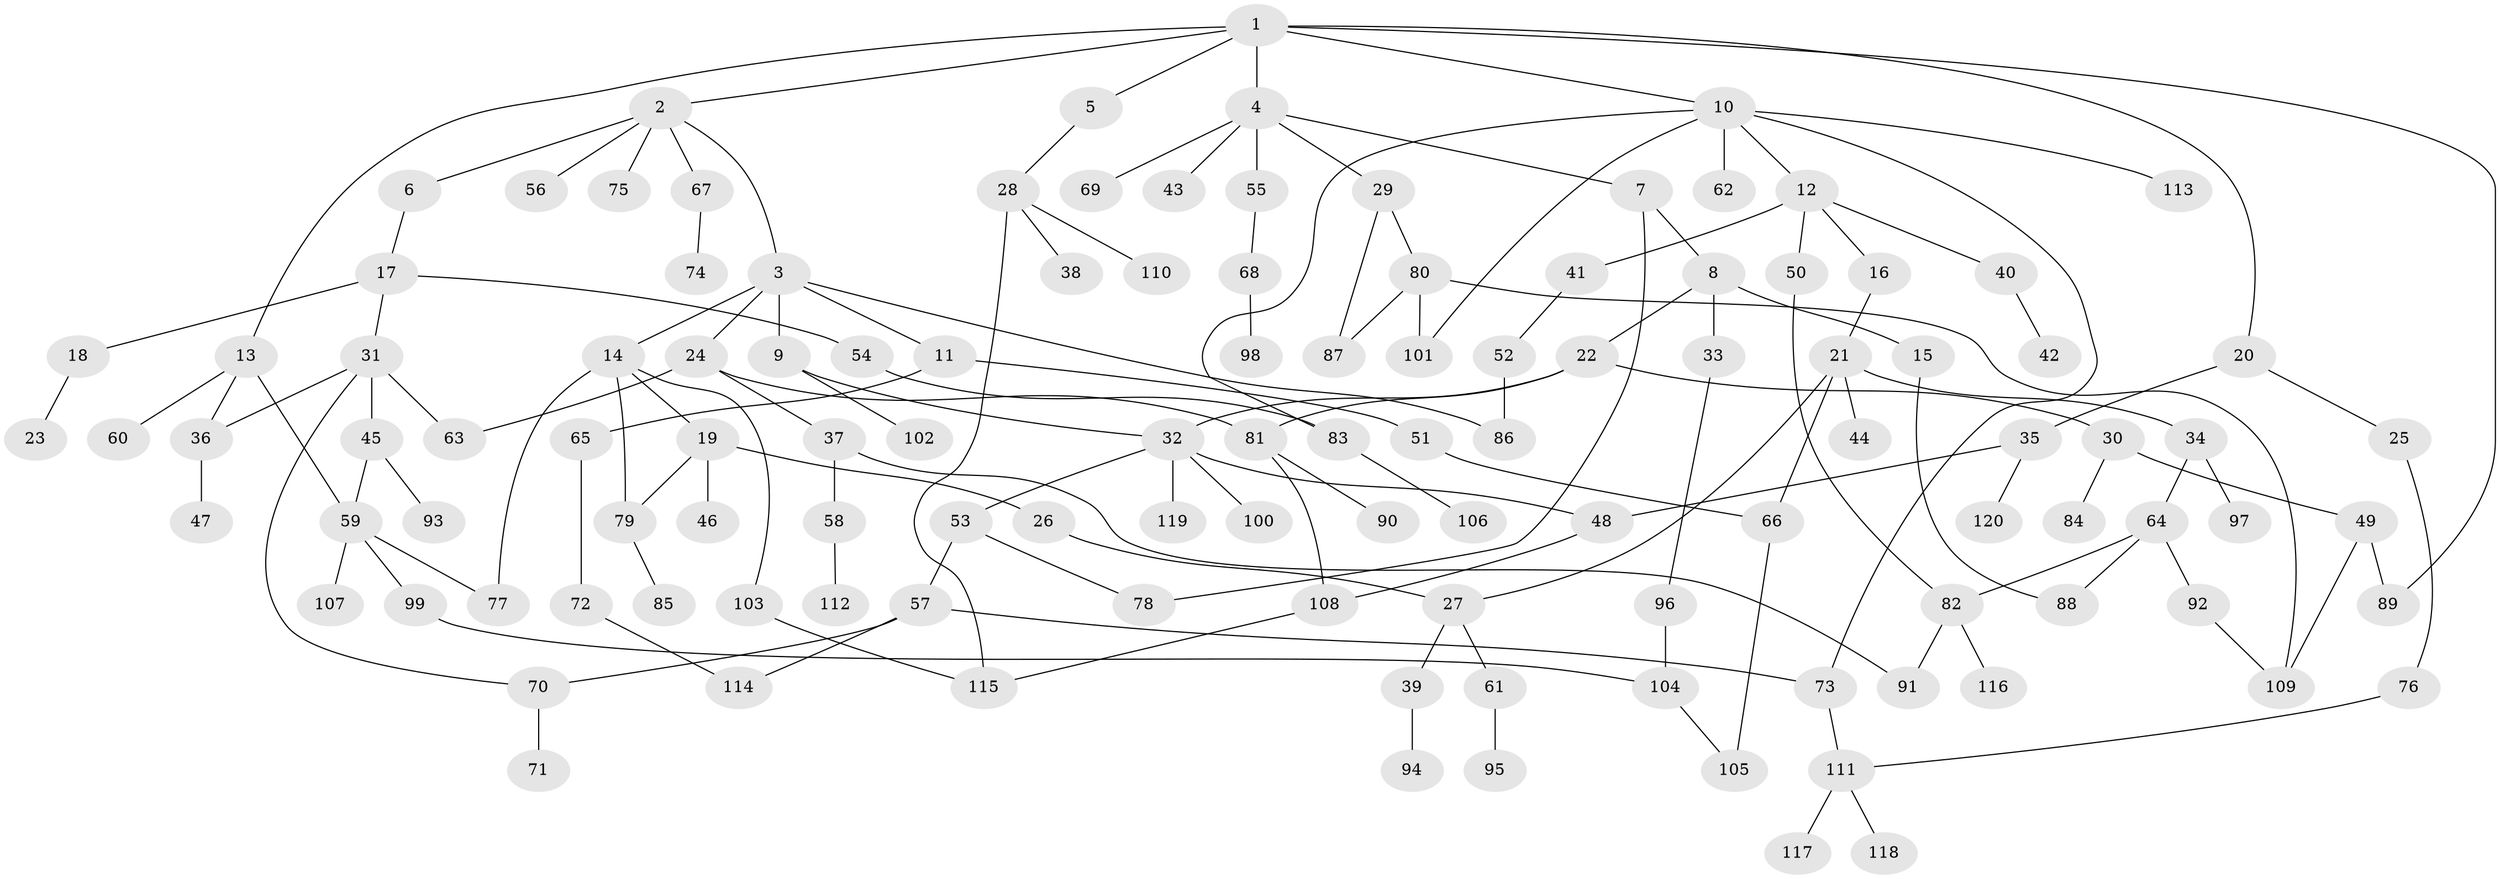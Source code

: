 // Generated by graph-tools (version 1.1) at 2025/42/03/09/25 04:42:19]
// undirected, 120 vertices, 149 edges
graph export_dot {
graph [start="1"]
  node [color=gray90,style=filled];
  1;
  2;
  3;
  4;
  5;
  6;
  7;
  8;
  9;
  10;
  11;
  12;
  13;
  14;
  15;
  16;
  17;
  18;
  19;
  20;
  21;
  22;
  23;
  24;
  25;
  26;
  27;
  28;
  29;
  30;
  31;
  32;
  33;
  34;
  35;
  36;
  37;
  38;
  39;
  40;
  41;
  42;
  43;
  44;
  45;
  46;
  47;
  48;
  49;
  50;
  51;
  52;
  53;
  54;
  55;
  56;
  57;
  58;
  59;
  60;
  61;
  62;
  63;
  64;
  65;
  66;
  67;
  68;
  69;
  70;
  71;
  72;
  73;
  74;
  75;
  76;
  77;
  78;
  79;
  80;
  81;
  82;
  83;
  84;
  85;
  86;
  87;
  88;
  89;
  90;
  91;
  92;
  93;
  94;
  95;
  96;
  97;
  98;
  99;
  100;
  101;
  102;
  103;
  104;
  105;
  106;
  107;
  108;
  109;
  110;
  111;
  112;
  113;
  114;
  115;
  116;
  117;
  118;
  119;
  120;
  1 -- 2;
  1 -- 4;
  1 -- 5;
  1 -- 10;
  1 -- 13;
  1 -- 20;
  1 -- 89;
  2 -- 3;
  2 -- 6;
  2 -- 56;
  2 -- 67;
  2 -- 75;
  3 -- 9;
  3 -- 11;
  3 -- 14;
  3 -- 24;
  3 -- 86;
  4 -- 7;
  4 -- 29;
  4 -- 43;
  4 -- 55;
  4 -- 69;
  5 -- 28;
  6 -- 17;
  7 -- 8;
  7 -- 78;
  8 -- 15;
  8 -- 22;
  8 -- 33;
  9 -- 102;
  9 -- 32;
  10 -- 12;
  10 -- 62;
  10 -- 73;
  10 -- 83;
  10 -- 113;
  10 -- 101;
  11 -- 51;
  11 -- 65;
  12 -- 16;
  12 -- 40;
  12 -- 41;
  12 -- 50;
  13 -- 36;
  13 -- 60;
  13 -- 59;
  14 -- 19;
  14 -- 77;
  14 -- 103;
  14 -- 79;
  15 -- 88;
  16 -- 21;
  17 -- 18;
  17 -- 31;
  17 -- 54;
  18 -- 23;
  19 -- 26;
  19 -- 46;
  19 -- 79;
  20 -- 25;
  20 -- 35;
  21 -- 27;
  21 -- 34;
  21 -- 44;
  21 -- 66;
  22 -- 30;
  22 -- 32;
  22 -- 81;
  24 -- 37;
  24 -- 81;
  24 -- 63;
  25 -- 76;
  26 -- 27;
  27 -- 39;
  27 -- 61;
  28 -- 38;
  28 -- 110;
  28 -- 115;
  29 -- 80;
  29 -- 87;
  30 -- 49;
  30 -- 84;
  31 -- 45;
  31 -- 63;
  31 -- 70;
  31 -- 36;
  32 -- 53;
  32 -- 100;
  32 -- 119;
  32 -- 48;
  33 -- 96;
  34 -- 64;
  34 -- 97;
  35 -- 48;
  35 -- 120;
  36 -- 47;
  37 -- 58;
  37 -- 91;
  39 -- 94;
  40 -- 42;
  41 -- 52;
  45 -- 59;
  45 -- 93;
  48 -- 108;
  49 -- 89;
  49 -- 109;
  50 -- 82;
  51 -- 66;
  52 -- 86;
  53 -- 57;
  53 -- 78;
  54 -- 83;
  55 -- 68;
  57 -- 70;
  57 -- 114;
  57 -- 73;
  58 -- 112;
  59 -- 99;
  59 -- 107;
  59 -- 77;
  61 -- 95;
  64 -- 82;
  64 -- 88;
  64 -- 92;
  65 -- 72;
  66 -- 105;
  67 -- 74;
  68 -- 98;
  70 -- 71;
  72 -- 114;
  73 -- 111;
  76 -- 111;
  79 -- 85;
  80 -- 101;
  80 -- 109;
  80 -- 87;
  81 -- 90;
  81 -- 108;
  82 -- 91;
  82 -- 116;
  83 -- 106;
  92 -- 109;
  96 -- 104;
  99 -- 104;
  103 -- 115;
  104 -- 105;
  108 -- 115;
  111 -- 117;
  111 -- 118;
}

